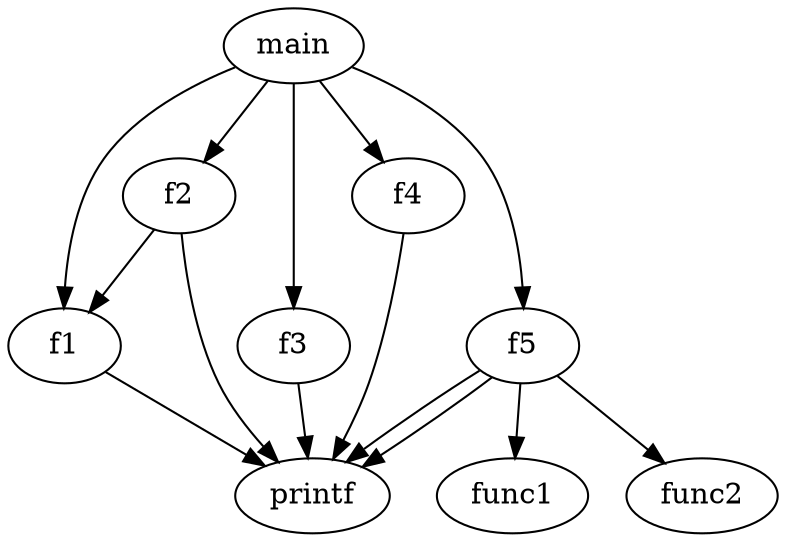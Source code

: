 digraph CallGraph {
  "f1" -> "printf"
  "f2" -> "printf"
  "f2" -> "f1"
  "f3" -> "printf"
  "f4" -> "printf"
  "f5" -> "printf"
  "f5" -> "func1"
  "f5" -> "func2"
  "f5" -> "printf"
  "main" -> "f1"
  "main" -> "f2"
  "main" -> "f3"
  "main" -> "f4"
  "main" -> "f5"
}
